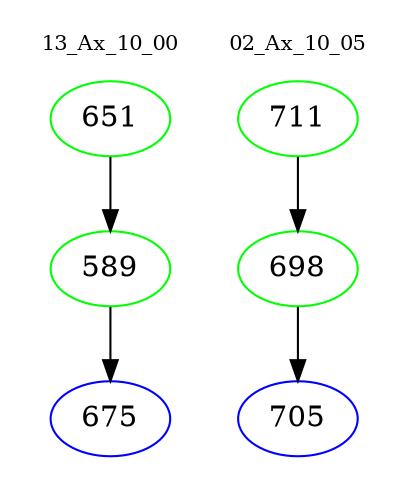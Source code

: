 digraph{
subgraph cluster_0 {
color = white
label = "13_Ax_10_00";
fontsize=10;
T0_651 [label="651", color="green"]
T0_651 -> T0_589 [color="black"]
T0_589 [label="589", color="green"]
T0_589 -> T0_675 [color="black"]
T0_675 [label="675", color="blue"]
}
subgraph cluster_1 {
color = white
label = "02_Ax_10_05";
fontsize=10;
T1_711 [label="711", color="green"]
T1_711 -> T1_698 [color="black"]
T1_698 [label="698", color="green"]
T1_698 -> T1_705 [color="black"]
T1_705 [label="705", color="blue"]
}
}
